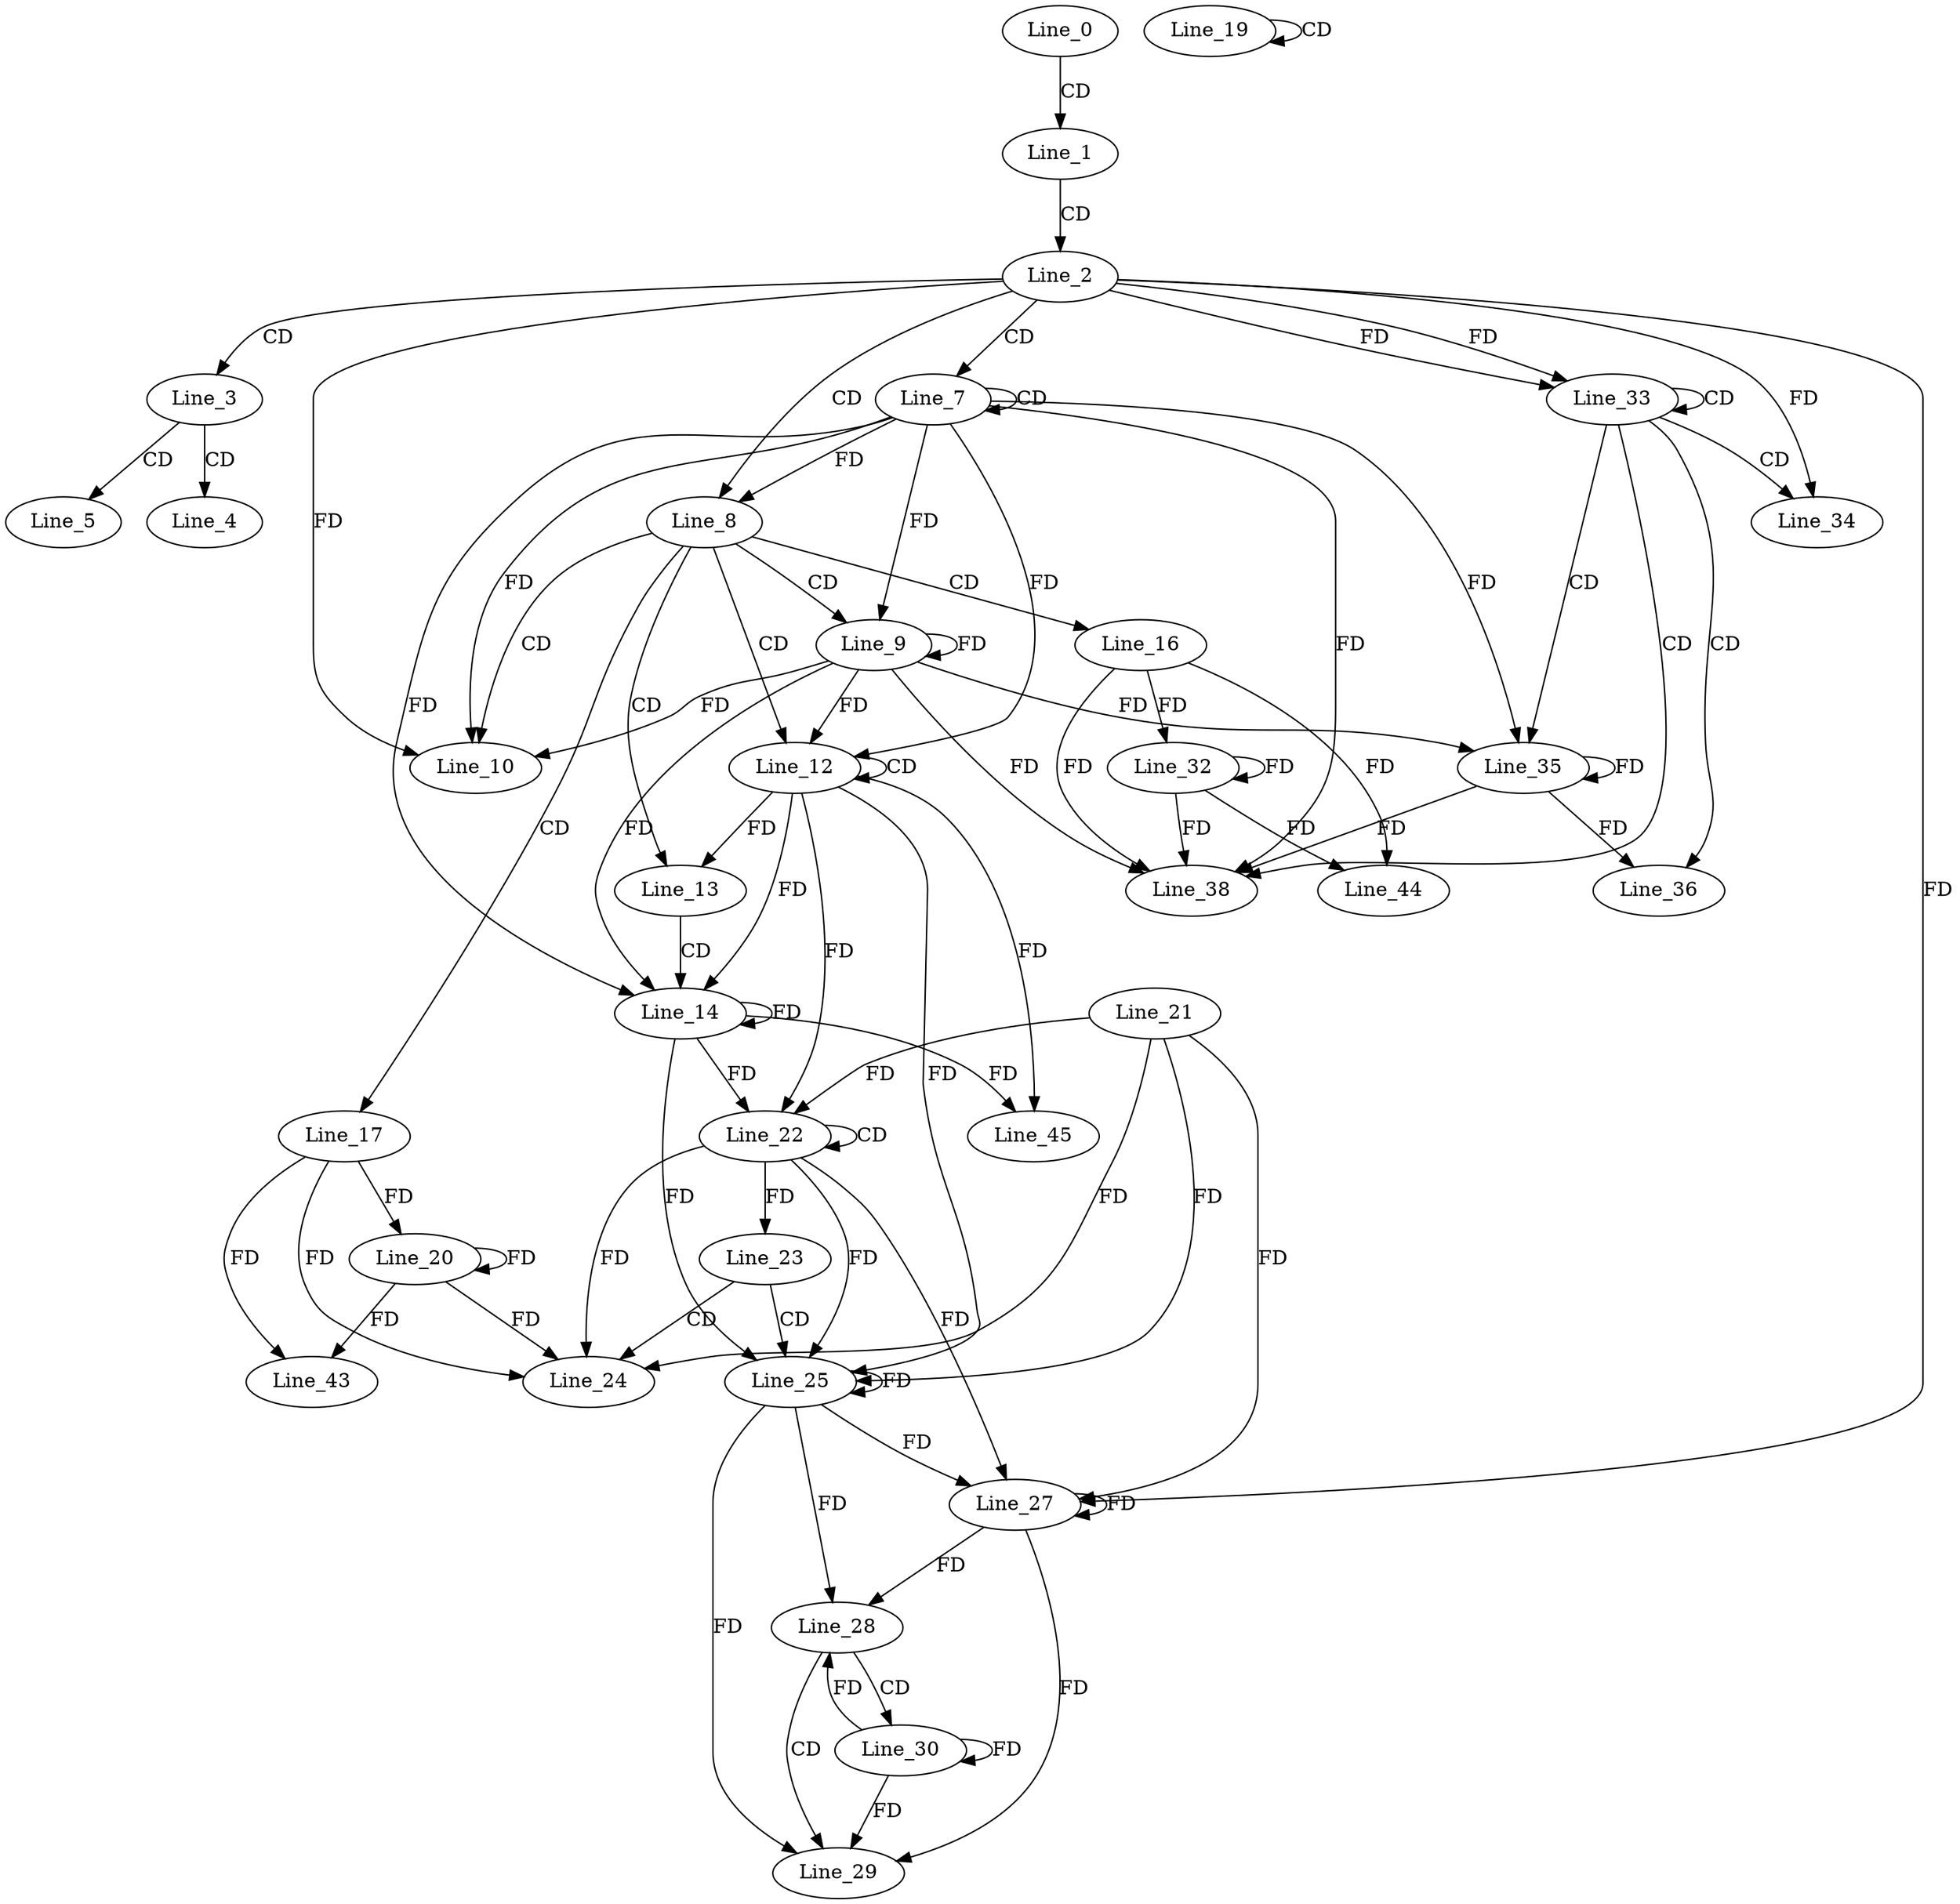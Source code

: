 digraph G {
  Line_0;
  Line_1;
  Line_2;
  Line_3;
  Line_4;
  Line_5;
  Line_7;
  Line_7;
  Line_8;
  Line_9;
  Line_10;
  Line_12;
  Line_12;
  Line_13;
  Line_14;
  Line_14;
  Line_16;
  Line_17;
  Line_19;
  Line_19;
  Line_20;
  Line_22;
  Line_22;
  Line_21;
  Line_23;
  Line_24;
  Line_25;
  Line_25;
  Line_27;
  Line_27;
  Line_28;
  Line_29;
  Line_30;
  Line_30;
  Line_32;
  Line_33;
  Line_33;
  Line_34;
  Line_35;
  Line_36;
  Line_38;
  Line_43;
  Line_44;
  Line_45;
  Line_0 -> Line_1 [ label="CD" ];
  Line_1 -> Line_2 [ label="CD" ];
  Line_2 -> Line_3 [ label="CD" ];
  Line_3 -> Line_4 [ label="CD" ];
  Line_3 -> Line_5 [ label="CD" ];
  Line_2 -> Line_7 [ label="CD" ];
  Line_7 -> Line_7 [ label="CD" ];
  Line_2 -> Line_8 [ label="CD" ];
  Line_7 -> Line_8 [ label="FD" ];
  Line_8 -> Line_9 [ label="CD" ];
  Line_7 -> Line_9 [ label="FD" ];
  Line_9 -> Line_9 [ label="FD" ];
  Line_8 -> Line_10 [ label="CD" ];
  Line_2 -> Line_10 [ label="FD" ];
  Line_7 -> Line_10 [ label="FD" ];
  Line_9 -> Line_10 [ label="FD" ];
  Line_8 -> Line_12 [ label="CD" ];
  Line_12 -> Line_12 [ label="CD" ];
  Line_7 -> Line_12 [ label="FD" ];
  Line_9 -> Line_12 [ label="FD" ];
  Line_8 -> Line_13 [ label="CD" ];
  Line_12 -> Line_13 [ label="FD" ];
  Line_13 -> Line_14 [ label="CD" ];
  Line_12 -> Line_14 [ label="FD" ];
  Line_14 -> Line_14 [ label="FD" ];
  Line_7 -> Line_14 [ label="FD" ];
  Line_9 -> Line_14 [ label="FD" ];
  Line_8 -> Line_16 [ label="CD" ];
  Line_8 -> Line_17 [ label="CD" ];
  Line_19 -> Line_19 [ label="CD" ];
  Line_17 -> Line_20 [ label="FD" ];
  Line_20 -> Line_20 [ label="FD" ];
  Line_22 -> Line_22 [ label="CD" ];
  Line_12 -> Line_22 [ label="FD" ];
  Line_14 -> Line_22 [ label="FD" ];
  Line_21 -> Line_22 [ label="FD" ];
  Line_22 -> Line_23 [ label="FD" ];
  Line_23 -> Line_24 [ label="CD" ];
  Line_17 -> Line_24 [ label="FD" ];
  Line_20 -> Line_24 [ label="FD" ];
  Line_21 -> Line_24 [ label="FD" ];
  Line_22 -> Line_24 [ label="FD" ];
  Line_23 -> Line_25 [ label="CD" ];
  Line_25 -> Line_25 [ label="FD" ];
  Line_22 -> Line_25 [ label="FD" ];
  Line_12 -> Line_25 [ label="FD" ];
  Line_14 -> Line_25 [ label="FD" ];
  Line_21 -> Line_25 [ label="FD" ];
  Line_25 -> Line_27 [ label="FD" ];
  Line_22 -> Line_27 [ label="FD" ];
  Line_27 -> Line_27 [ label="FD" ];
  Line_2 -> Line_27 [ label="FD" ];
  Line_21 -> Line_27 [ label="FD" ];
  Line_25 -> Line_28 [ label="FD" ];
  Line_27 -> Line_28 [ label="FD" ];
  Line_28 -> Line_29 [ label="CD" ];
  Line_25 -> Line_29 [ label="FD" ];
  Line_27 -> Line_29 [ label="FD" ];
  Line_28 -> Line_30 [ label="CD" ];
  Line_30 -> Line_30 [ label="FD" ];
  Line_16 -> Line_32 [ label="FD" ];
  Line_32 -> Line_32 [ label="FD" ];
  Line_2 -> Line_33 [ label="FD" ];
  Line_33 -> Line_33 [ label="CD" ];
  Line_2 -> Line_33 [ label="FD" ];
  Line_33 -> Line_34 [ label="CD" ];
  Line_2 -> Line_34 [ label="FD" ];
  Line_33 -> Line_35 [ label="CD" ];
  Line_7 -> Line_35 [ label="FD" ];
  Line_9 -> Line_35 [ label="FD" ];
  Line_35 -> Line_35 [ label="FD" ];
  Line_33 -> Line_36 [ label="CD" ];
  Line_35 -> Line_36 [ label="FD" ];
  Line_33 -> Line_38 [ label="CD" ];
  Line_7 -> Line_38 [ label="FD" ];
  Line_9 -> Line_38 [ label="FD" ];
  Line_35 -> Line_38 [ label="FD" ];
  Line_16 -> Line_38 [ label="FD" ];
  Line_32 -> Line_38 [ label="FD" ];
  Line_17 -> Line_43 [ label="FD" ];
  Line_20 -> Line_43 [ label="FD" ];
  Line_16 -> Line_44 [ label="FD" ];
  Line_32 -> Line_44 [ label="FD" ];
  Line_12 -> Line_45 [ label="FD" ];
  Line_14 -> Line_45 [ label="FD" ];
  Line_30 -> Line_28 [ label="FD" ];
  Line_30 -> Line_29 [ label="FD" ];
}
